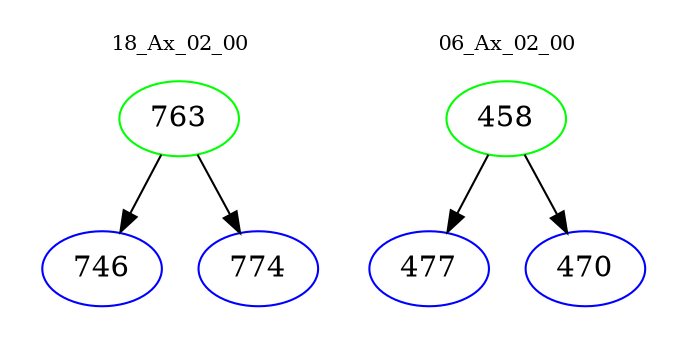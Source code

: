 digraph{
subgraph cluster_0 {
color = white
label = "18_Ax_02_00";
fontsize=10;
T0_763 [label="763", color="green"]
T0_763 -> T0_746 [color="black"]
T0_746 [label="746", color="blue"]
T0_763 -> T0_774 [color="black"]
T0_774 [label="774", color="blue"]
}
subgraph cluster_1 {
color = white
label = "06_Ax_02_00";
fontsize=10;
T1_458 [label="458", color="green"]
T1_458 -> T1_477 [color="black"]
T1_477 [label="477", color="blue"]
T1_458 -> T1_470 [color="black"]
T1_470 [label="470", color="blue"]
}
}
